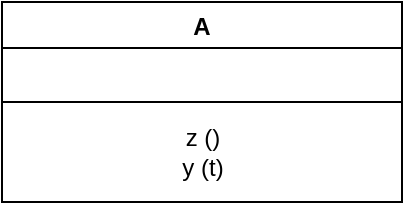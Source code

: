 <mxfile>
    <diagram id="IEkuLvELxdf7xuE9fp1N" name="Ejercicio 3">
        <mxGraphModel dx="598" dy="569" grid="1" gridSize="10" guides="1" tooltips="1" connect="1" arrows="1" fold="1" page="1" pageScale="1" pageWidth="827" pageHeight="1169" math="0" shadow="0">
            <root>
                <mxCell id="sPw-ifUQOKwVF-r41bJ8-0"/>
                <mxCell id="sPw-ifUQOKwVF-r41bJ8-1" parent="sPw-ifUQOKwVF-r41bJ8-0"/>
                <mxCell id="sPw-ifUQOKwVF-r41bJ8-2" value="A" style="swimlane;" parent="sPw-ifUQOKwVF-r41bJ8-1" vertex="1">
                    <mxGeometry x="250" y="110" width="200" height="100" as="geometry"/>
                </mxCell>
                <mxCell id="sPw-ifUQOKwVF-r41bJ8-4" value="z ()&lt;br&gt;y (t)" style="text;html=1;align=center;verticalAlign=middle;resizable=0;points=[];autosize=1;strokeColor=none;fillColor=none;" parent="sPw-ifUQOKwVF-r41bJ8-2" vertex="1">
                    <mxGeometry x="80" y="60" width="40" height="30" as="geometry"/>
                </mxCell>
                <mxCell id="sPw-ifUQOKwVF-r41bJ8-3" value="" style="endArrow=none;html=1;entryX=1;entryY=0.5;entryDx=0;entryDy=0;" parent="sPw-ifUQOKwVF-r41bJ8-1" target="sPw-ifUQOKwVF-r41bJ8-2" edge="1">
                    <mxGeometry width="50" height="50" relative="1" as="geometry">
                        <mxPoint x="250" y="160" as="sourcePoint"/>
                        <mxPoint x="370" y="180" as="targetPoint"/>
                    </mxGeometry>
                </mxCell>
            </root>
        </mxGraphModel>
    </diagram>
    <diagram id="Z0dxTf50fpVaFuA8IZym" name="Ejercicio 4">
        <mxGraphModel dx="533" dy="465" grid="1" gridSize="10" guides="1" tooltips="1" connect="1" arrows="1" fold="1" page="1" pageScale="1" pageWidth="827" pageHeight="1169" math="0" shadow="0">
            <root>
                <mxCell id="0"/>
                <mxCell id="1" parent="0"/>
                <mxCell id="2" value="Logger" style="swimlane;" parent="1" vertex="1">
                    <mxGeometry x="250" y="110" width="200" height="100" as="geometry"/>
                </mxCell>
                <mxCell id="3" value="contador : 1 Número" style="text;html=1;align=center;verticalAlign=middle;resizable=0;points=[];autosize=1;strokeColor=none;fillColor=none;" parent="2" vertex="1">
                    <mxGeometry x="40" y="30" width="120" height="20" as="geometry"/>
                </mxCell>
                <mxCell id="5" value="__del__ ()&lt;br&gt;llamada (mensaje)" style="text;html=1;align=center;verticalAlign=middle;resizable=0;points=[];autosize=1;strokeColor=none;fillColor=none;" parent="2" vertex="1">
                    <mxGeometry x="45" y="65" width="110" height="30" as="geometry"/>
                </mxCell>
                <mxCell id="4" value="" style="endArrow=none;html=1;" parent="1" edge="1">
                    <mxGeometry width="50" height="50" relative="1" as="geometry">
                        <mxPoint x="250" y="170" as="sourcePoint"/>
                        <mxPoint x="450" y="170" as="targetPoint"/>
                    </mxGeometry>
                </mxCell>
            </root>
        </mxGraphModel>
    </diagram>
    <diagram id="oVT0UzOJasxZdUWzTJx0" name="Ejercicio 1">
        <mxGraphModel dx="598" dy="569" grid="1" gridSize="10" guides="1" tooltips="1" connect="1" arrows="1" fold="1" page="1" pageScale="1" pageWidth="827" pageHeight="1169" math="0" shadow="0">
            <root>
                <mxCell id="Ri44vFY28L6jQMT6IYUp-0"/>
                <mxCell id="Ri44vFY28L6jQMT6IYUp-1" parent="Ri44vFY28L6jQMT6IYUp-0"/>
                <mxCell id="Ri44vFY28L6jQMT6IYUp-2" value="Palíndromo" style="swimlane;fontStyle=0;childLayout=stackLayout;horizontal=1;startSize=30;horizontalStack=0;resizeParent=1;resizeParentMax=0;resizeLast=0;collapsible=1;marginBottom=0;" parent="Ri44vFY28L6jQMT6IYUp-1" vertex="1">
                    <mxGeometry x="150" y="120" width="320" height="140" as="geometry"/>
                </mxCell>
                <mxCell id="Ri44vFY28L6jQMT6IYUp-3" value="-Cadena1: String" style="text;strokeColor=none;fillColor=none;align=left;verticalAlign=middle;spacingLeft=4;spacingRight=4;overflow=hidden;points=[[0,0.5],[1,0.5]];portConstraint=eastwest;rotatable=0;fontSize=14;" parent="Ri44vFY28L6jQMT6IYUp-2" vertex="1">
                    <mxGeometry y="30" width="320" height="40" as="geometry"/>
                </mxCell>
                <mxCell id="Ri44vFY28L6jQMT6IYUp-5" value="+Políndromo(String)&#10;+esPolíndromo (): Booleano" style="text;strokeColor=none;fillColor=none;align=left;verticalAlign=middle;spacingLeft=4;spacingRight=4;overflow=hidden;points=[[0,0.5],[1,0.5]];portConstraint=eastwest;rotatable=0;fontSize=14;" parent="Ri44vFY28L6jQMT6IYUp-2" vertex="1">
                    <mxGeometry y="70" width="320" height="70" as="geometry"/>
                </mxCell>
            </root>
        </mxGraphModel>
    </diagram>
    <diagram id="ITEWoKHOftzlpG4iDXkJ" name="Ejercicio 2">
        <mxGraphModel dx="598" dy="569" grid="1" gridSize="10" guides="1" tooltips="1" connect="1" arrows="1" fold="1" page="1" pageScale="1" pageWidth="827" pageHeight="1169" math="0" shadow="0">
            <root>
                <mxCell id="oYQ7y4B_YZT9Tj2lslUf-0"/>
                <mxCell id="oYQ7y4B_YZT9Tj2lslUf-1" parent="oYQ7y4B_YZT9Tj2lslUf-0"/>
                <mxCell id="0VwyQFIf7ijvSsZjSYsS-0" value="Palíndromo 2" style="swimlane;fontStyle=0;childLayout=stackLayout;horizontal=1;startSize=30;horizontalStack=0;resizeParent=1;resizeParentMax=0;resizeLast=0;collapsible=1;marginBottom=0;" parent="oYQ7y4B_YZT9Tj2lslUf-1" vertex="1">
                    <mxGeometry x="244" y="140" width="340" height="130" as="geometry"/>
                </mxCell>
                <mxCell id="0VwyQFIf7ijvSsZjSYsS-1" value="-Cadena1: upper String" style="text;strokeColor=none;fillColor=none;align=left;verticalAlign=middle;spacingLeft=4;spacingRight=4;overflow=hidden;points=[[0,0.5],[1,0.5]];portConstraint=eastwest;rotatable=0;" parent="0VwyQFIf7ijvSsZjSYsS-0" vertex="1">
                    <mxGeometry y="30" width="340" height="30" as="geometry"/>
                </mxCell>
                <mxCell id="0VwyQFIf7ijvSsZjSYsS-2" value="+Políndromo(String)&#10;+esPolíndromo (): Booleano" style="text;strokeColor=none;fillColor=none;align=left;verticalAlign=middle;spacingLeft=4;spacingRight=4;overflow=hidden;points=[[0,0.5],[1,0.5]];portConstraint=eastwest;rotatable=0;" parent="0VwyQFIf7ijvSsZjSYsS-0" vertex="1">
                    <mxGeometry y="60" width="340" height="70" as="geometry"/>
                </mxCell>
            </root>
        </mxGraphModel>
    </diagram>
</mxfile>
